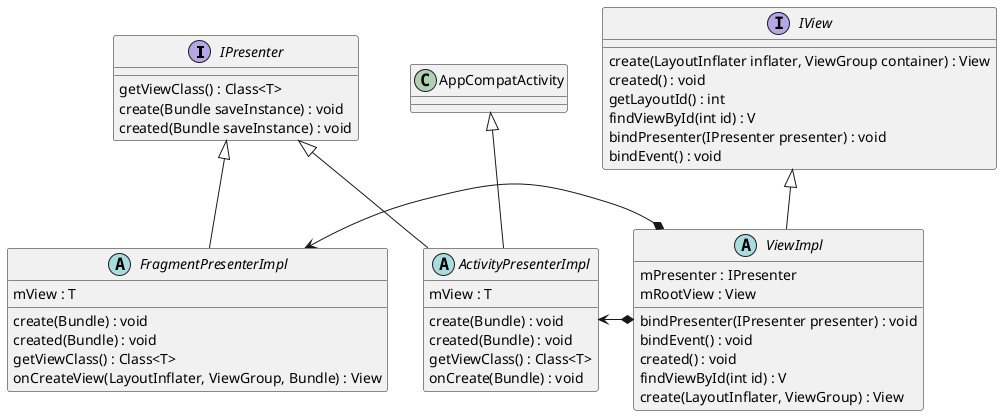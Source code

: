 @startuml

interface IPresenter{
    getViewClass() : Class<T>
    create(Bundle saveInstance) : void
    created(Bundle saveInstance) : void
}

class AppCompatActivity

abstract class ActivityPresenterImpl{
    mView : T
    create(Bundle) : void
    created(Bundle) : void
    getViewClass() : Class<T>
    onCreate(Bundle) : void
}

abstract class FragmentPresenterImpl{
    mView : T
    create(Bundle) : void
    created(Bundle) : void
    getViewClass() : Class<T>
    onCreateView(LayoutInflater, ViewGroup, Bundle) : View
}

interface IView{
    create(LayoutInflater inflater, ViewGroup container) : View 
    created() : void
    getLayoutId() : int 
    findViewById(int id) : V
    bindPresenter(IPresenter presenter) : void
    bindEvent() : void
}

abstract class ViewImpl{
    mPresenter : IPresenter
    mRootView : View
    bindPresenter(IPresenter presenter) : void
    bindEvent() : void
    created() : void
    findViewById(int id) : V
    create(LayoutInflater, ViewGroup) : View
}

IPresenter <|-- ActivityPresenterImpl
AppCompatActivity <|-- ActivityPresenterImpl
IPresenter <|-- FragmentPresenterImpl

IView <|-- ViewImpl

ActivityPresenterImpl <-* ViewImpl
FragmentPresenterImpl <-* ViewImpl


@enduml